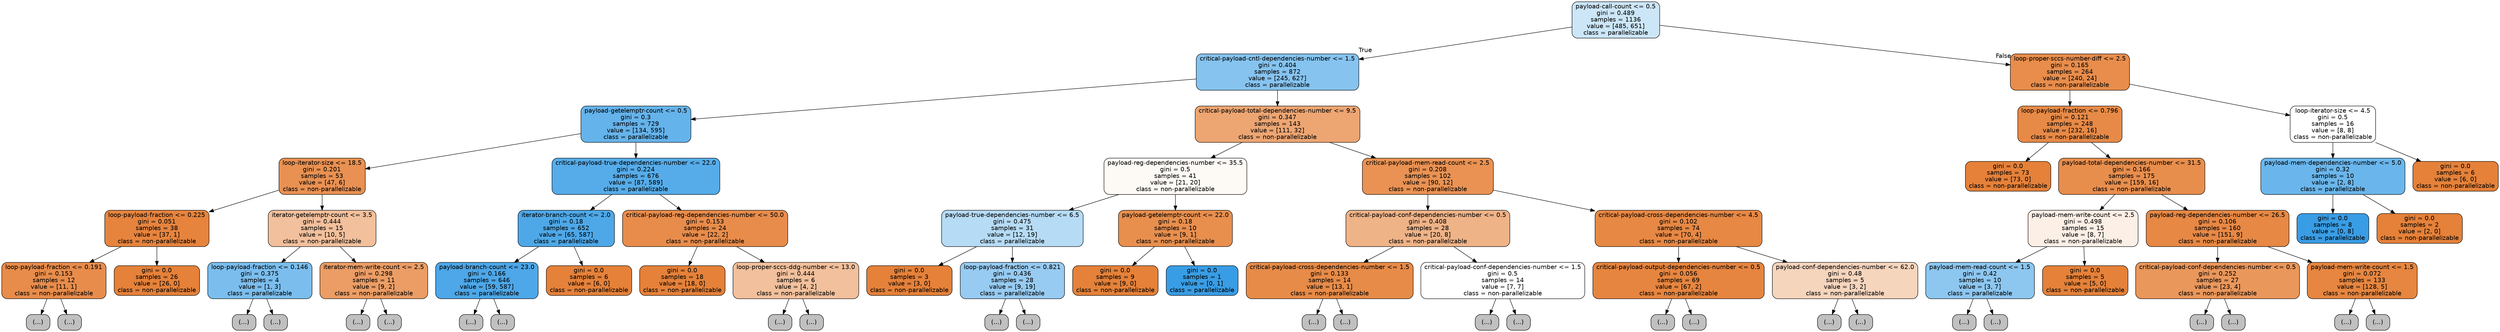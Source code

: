 digraph Tree {
node [shape=box, style="filled, rounded", color="black", fontname=helvetica] ;
edge [fontname=helvetica] ;
0 [label="payload-call-count <= 0.5\ngini = 0.489\nsamples = 1136\nvalue = [485, 651]\nclass = parallelizable", fillcolor="#399de541"] ;
1 [label="critical-payload-cntl-dependencies-number <= 1.5\ngini = 0.404\nsamples = 872\nvalue = [245, 627]\nclass = parallelizable", fillcolor="#399de59b"] ;
0 -> 1 [labeldistance=2.5, labelangle=45, headlabel="True"] ;
2 [label="payload-getelemptr-count <= 0.5\ngini = 0.3\nsamples = 729\nvalue = [134, 595]\nclass = parallelizable", fillcolor="#399de5c6"] ;
1 -> 2 ;
3 [label="loop-iterator-size <= 18.5\ngini = 0.201\nsamples = 53\nvalue = [47, 6]\nclass = non-parallelizable", fillcolor="#e58139de"] ;
2 -> 3 ;
4 [label="loop-payload-fraction <= 0.225\ngini = 0.051\nsamples = 38\nvalue = [37, 1]\nclass = non-parallelizable", fillcolor="#e58139f8"] ;
3 -> 4 ;
5 [label="loop-payload-fraction <= 0.191\ngini = 0.153\nsamples = 12\nvalue = [11, 1]\nclass = non-parallelizable", fillcolor="#e58139e8"] ;
4 -> 5 ;
6 [label="(...)", fillcolor="#C0C0C0"] ;
5 -> 6 ;
7 [label="(...)", fillcolor="#C0C0C0"] ;
5 -> 7 ;
8 [label="gini = 0.0\nsamples = 26\nvalue = [26, 0]\nclass = non-parallelizable", fillcolor="#e58139ff"] ;
4 -> 8 ;
9 [label="iterator-getelemptr-count <= 3.5\ngini = 0.444\nsamples = 15\nvalue = [10, 5]\nclass = non-parallelizable", fillcolor="#e581397f"] ;
3 -> 9 ;
10 [label="loop-payload-fraction <= 0.146\ngini = 0.375\nsamples = 4\nvalue = [1, 3]\nclass = parallelizable", fillcolor="#399de5aa"] ;
9 -> 10 ;
11 [label="(...)", fillcolor="#C0C0C0"] ;
10 -> 11 ;
12 [label="(...)", fillcolor="#C0C0C0"] ;
10 -> 12 ;
13 [label="iterator-mem-write-count <= 2.5\ngini = 0.298\nsamples = 11\nvalue = [9, 2]\nclass = non-parallelizable", fillcolor="#e58139c6"] ;
9 -> 13 ;
14 [label="(...)", fillcolor="#C0C0C0"] ;
13 -> 14 ;
19 [label="(...)", fillcolor="#C0C0C0"] ;
13 -> 19 ;
20 [label="critical-payload-true-dependencies-number <= 22.0\ngini = 0.224\nsamples = 676\nvalue = [87, 589]\nclass = parallelizable", fillcolor="#399de5d9"] ;
2 -> 20 ;
21 [label="iterator-branch-count <= 2.0\ngini = 0.18\nsamples = 652\nvalue = [65, 587]\nclass = parallelizable", fillcolor="#399de5e3"] ;
20 -> 21 ;
22 [label="payload-branch-count <= 23.0\ngini = 0.166\nsamples = 646\nvalue = [59, 587]\nclass = parallelizable", fillcolor="#399de5e5"] ;
21 -> 22 ;
23 [label="(...)", fillcolor="#C0C0C0"] ;
22 -> 23 ;
124 [label="(...)", fillcolor="#C0C0C0"] ;
22 -> 124 ;
125 [label="gini = 0.0\nsamples = 6\nvalue = [6, 0]\nclass = non-parallelizable", fillcolor="#e58139ff"] ;
21 -> 125 ;
126 [label="critical-payload-reg-dependencies-number <= 50.0\ngini = 0.153\nsamples = 24\nvalue = [22, 2]\nclass = non-parallelizable", fillcolor="#e58139e8"] ;
20 -> 126 ;
127 [label="gini = 0.0\nsamples = 18\nvalue = [18, 0]\nclass = non-parallelizable", fillcolor="#e58139ff"] ;
126 -> 127 ;
128 [label="loop-proper-sccs-ddg-number <= 13.0\ngini = 0.444\nsamples = 6\nvalue = [4, 2]\nclass = non-parallelizable", fillcolor="#e581397f"] ;
126 -> 128 ;
129 [label="(...)", fillcolor="#C0C0C0"] ;
128 -> 129 ;
130 [label="(...)", fillcolor="#C0C0C0"] ;
128 -> 130 ;
131 [label="critical-payload-total-dependencies-number <= 9.5\ngini = 0.347\nsamples = 143\nvalue = [111, 32]\nclass = non-parallelizable", fillcolor="#e58139b5"] ;
1 -> 131 ;
132 [label="payload-reg-dependencies-number <= 35.5\ngini = 0.5\nsamples = 41\nvalue = [21, 20]\nclass = non-parallelizable", fillcolor="#e581390c"] ;
131 -> 132 ;
133 [label="payload-true-dependencies-number <= 6.5\ngini = 0.475\nsamples = 31\nvalue = [12, 19]\nclass = parallelizable", fillcolor="#399de55e"] ;
132 -> 133 ;
134 [label="gini = 0.0\nsamples = 3\nvalue = [3, 0]\nclass = non-parallelizable", fillcolor="#e58139ff"] ;
133 -> 134 ;
135 [label="loop-payload-fraction <= 0.821\ngini = 0.436\nsamples = 28\nvalue = [9, 19]\nclass = parallelizable", fillcolor="#399de586"] ;
133 -> 135 ;
136 [label="(...)", fillcolor="#C0C0C0"] ;
135 -> 136 ;
137 [label="(...)", fillcolor="#C0C0C0"] ;
135 -> 137 ;
148 [label="payload-getelemptr-count <= 22.0\ngini = 0.18\nsamples = 10\nvalue = [9, 1]\nclass = non-parallelizable", fillcolor="#e58139e3"] ;
132 -> 148 ;
149 [label="gini = 0.0\nsamples = 9\nvalue = [9, 0]\nclass = non-parallelizable", fillcolor="#e58139ff"] ;
148 -> 149 ;
150 [label="gini = 0.0\nsamples = 1\nvalue = [0, 1]\nclass = parallelizable", fillcolor="#399de5ff"] ;
148 -> 150 ;
151 [label="critical-payload-mem-read-count <= 2.5\ngini = 0.208\nsamples = 102\nvalue = [90, 12]\nclass = non-parallelizable", fillcolor="#e58139dd"] ;
131 -> 151 ;
152 [label="critical-payload-conf-dependencies-number <= 0.5\ngini = 0.408\nsamples = 28\nvalue = [20, 8]\nclass = non-parallelizable", fillcolor="#e5813999"] ;
151 -> 152 ;
153 [label="critical-payload-cross-dependencies-number <= 1.5\ngini = 0.133\nsamples = 14\nvalue = [13, 1]\nclass = non-parallelizable", fillcolor="#e58139eb"] ;
152 -> 153 ;
154 [label="(...)", fillcolor="#C0C0C0"] ;
153 -> 154 ;
155 [label="(...)", fillcolor="#C0C0C0"] ;
153 -> 155 ;
156 [label="critical-payload-conf-dependencies-number <= 1.5\ngini = 0.5\nsamples = 14\nvalue = [7, 7]\nclass = non-parallelizable", fillcolor="#e5813900"] ;
152 -> 156 ;
157 [label="(...)", fillcolor="#C0C0C0"] ;
156 -> 157 ;
160 [label="(...)", fillcolor="#C0C0C0"] ;
156 -> 160 ;
165 [label="critical-payload-cross-dependencies-number <= 4.5\ngini = 0.102\nsamples = 74\nvalue = [70, 4]\nclass = non-parallelizable", fillcolor="#e58139f0"] ;
151 -> 165 ;
166 [label="critical-payload-output-dependencies-number <= 0.5\ngini = 0.056\nsamples = 69\nvalue = [67, 2]\nclass = non-parallelizable", fillcolor="#e58139f7"] ;
165 -> 166 ;
167 [label="(...)", fillcolor="#C0C0C0"] ;
166 -> 167 ;
170 [label="(...)", fillcolor="#C0C0C0"] ;
166 -> 170 ;
175 [label="payload-conf-dependencies-number <= 62.0\ngini = 0.48\nsamples = 5\nvalue = [3, 2]\nclass = non-parallelizable", fillcolor="#e5813955"] ;
165 -> 175 ;
176 [label="(...)", fillcolor="#C0C0C0"] ;
175 -> 176 ;
177 [label="(...)", fillcolor="#C0C0C0"] ;
175 -> 177 ;
178 [label="loop-proper-sccs-number-diff <= 2.5\ngini = 0.165\nsamples = 264\nvalue = [240, 24]\nclass = non-parallelizable", fillcolor="#e58139e6"] ;
0 -> 178 [labeldistance=2.5, labelangle=-45, headlabel="False"] ;
179 [label="loop-payload-fraction <= 0.796\ngini = 0.121\nsamples = 248\nvalue = [232, 16]\nclass = non-parallelizable", fillcolor="#e58139ed"] ;
178 -> 179 ;
180 [label="gini = 0.0\nsamples = 73\nvalue = [73, 0]\nclass = non-parallelizable", fillcolor="#e58139ff"] ;
179 -> 180 ;
181 [label="payload-total-dependencies-number <= 31.5\ngini = 0.166\nsamples = 175\nvalue = [159, 16]\nclass = non-parallelizable", fillcolor="#e58139e5"] ;
179 -> 181 ;
182 [label="payload-mem-write-count <= 2.5\ngini = 0.498\nsamples = 15\nvalue = [8, 7]\nclass = non-parallelizable", fillcolor="#e5813920"] ;
181 -> 182 ;
183 [label="payload-mem-read-count <= 1.5\ngini = 0.42\nsamples = 10\nvalue = [3, 7]\nclass = parallelizable", fillcolor="#399de592"] ;
182 -> 183 ;
184 [label="(...)", fillcolor="#C0C0C0"] ;
183 -> 184 ;
185 [label="(...)", fillcolor="#C0C0C0"] ;
183 -> 185 ;
190 [label="gini = 0.0\nsamples = 5\nvalue = [5, 0]\nclass = non-parallelizable", fillcolor="#e58139ff"] ;
182 -> 190 ;
191 [label="payload-reg-dependencies-number <= 26.5\ngini = 0.106\nsamples = 160\nvalue = [151, 9]\nclass = non-parallelizable", fillcolor="#e58139f0"] ;
181 -> 191 ;
192 [label="critical-payload-conf-dependencies-number <= 0.5\ngini = 0.252\nsamples = 27\nvalue = [23, 4]\nclass = non-parallelizable", fillcolor="#e58139d3"] ;
191 -> 192 ;
193 [label="(...)", fillcolor="#C0C0C0"] ;
192 -> 193 ;
196 [label="(...)", fillcolor="#C0C0C0"] ;
192 -> 196 ;
197 [label="payload-mem-write-count <= 1.5\ngini = 0.072\nsamples = 133\nvalue = [128, 5]\nclass = non-parallelizable", fillcolor="#e58139f5"] ;
191 -> 197 ;
198 [label="(...)", fillcolor="#C0C0C0"] ;
197 -> 198 ;
199 [label="(...)", fillcolor="#C0C0C0"] ;
197 -> 199 ;
204 [label="loop-iterator-size <= 4.5\ngini = 0.5\nsamples = 16\nvalue = [8, 8]\nclass = non-parallelizable", fillcolor="#e5813900"] ;
178 -> 204 ;
205 [label="payload-mem-dependencies-number <= 5.0\ngini = 0.32\nsamples = 10\nvalue = [2, 8]\nclass = parallelizable", fillcolor="#399de5bf"] ;
204 -> 205 ;
206 [label="gini = 0.0\nsamples = 8\nvalue = [0, 8]\nclass = parallelizable", fillcolor="#399de5ff"] ;
205 -> 206 ;
207 [label="gini = 0.0\nsamples = 2\nvalue = [2, 0]\nclass = non-parallelizable", fillcolor="#e58139ff"] ;
205 -> 207 ;
208 [label="gini = 0.0\nsamples = 6\nvalue = [6, 0]\nclass = non-parallelizable", fillcolor="#e58139ff"] ;
204 -> 208 ;
}